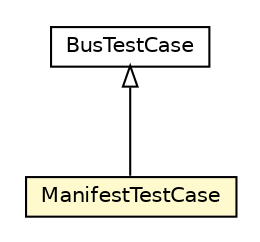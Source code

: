 #!/usr/local/bin/dot
#
# Class diagram 
# Generated by UMLGraph version R5_6-24-gf6e263 (http://www.umlgraph.org/)
#

digraph G {
	edge [fontname="Helvetica",fontsize=10,labelfontname="Helvetica",labelfontsize=10];
	node [fontname="Helvetica",fontsize=10,shape=plaintext];
	nodesep=0.25;
	ranksep=0.5;
	// org.universAAL.middleware.bus.junit.ManifestTestCase
	c238077 [label=<<table title="org.universAAL.middleware.bus.junit.ManifestTestCase" border="0" cellborder="1" cellspacing="0" cellpadding="2" port="p" bgcolor="lemonChiffon" href="./ManifestTestCase.html">
		<tr><td><table border="0" cellspacing="0" cellpadding="1">
<tr><td align="center" balign="center"> ManifestTestCase </td></tr>
		</table></td></tr>
		</table>>, URL="./ManifestTestCase.html", fontname="Helvetica", fontcolor="black", fontsize=10.0];
	// org.universAAL.middleware.bus.junit.BusTestCase
	c238079 [label=<<table title="org.universAAL.middleware.bus.junit.BusTestCase" border="0" cellborder="1" cellspacing="0" cellpadding="2" port="p" href="./BusTestCase.html">
		<tr><td><table border="0" cellspacing="0" cellpadding="1">
<tr><td align="center" balign="center"> BusTestCase </td></tr>
		</table></td></tr>
		</table>>, URL="./BusTestCase.html", fontname="Helvetica", fontcolor="black", fontsize=10.0];
	//org.universAAL.middleware.bus.junit.ManifestTestCase extends org.universAAL.middleware.bus.junit.BusTestCase
	c238079:p -> c238077:p [dir=back,arrowtail=empty];
}

